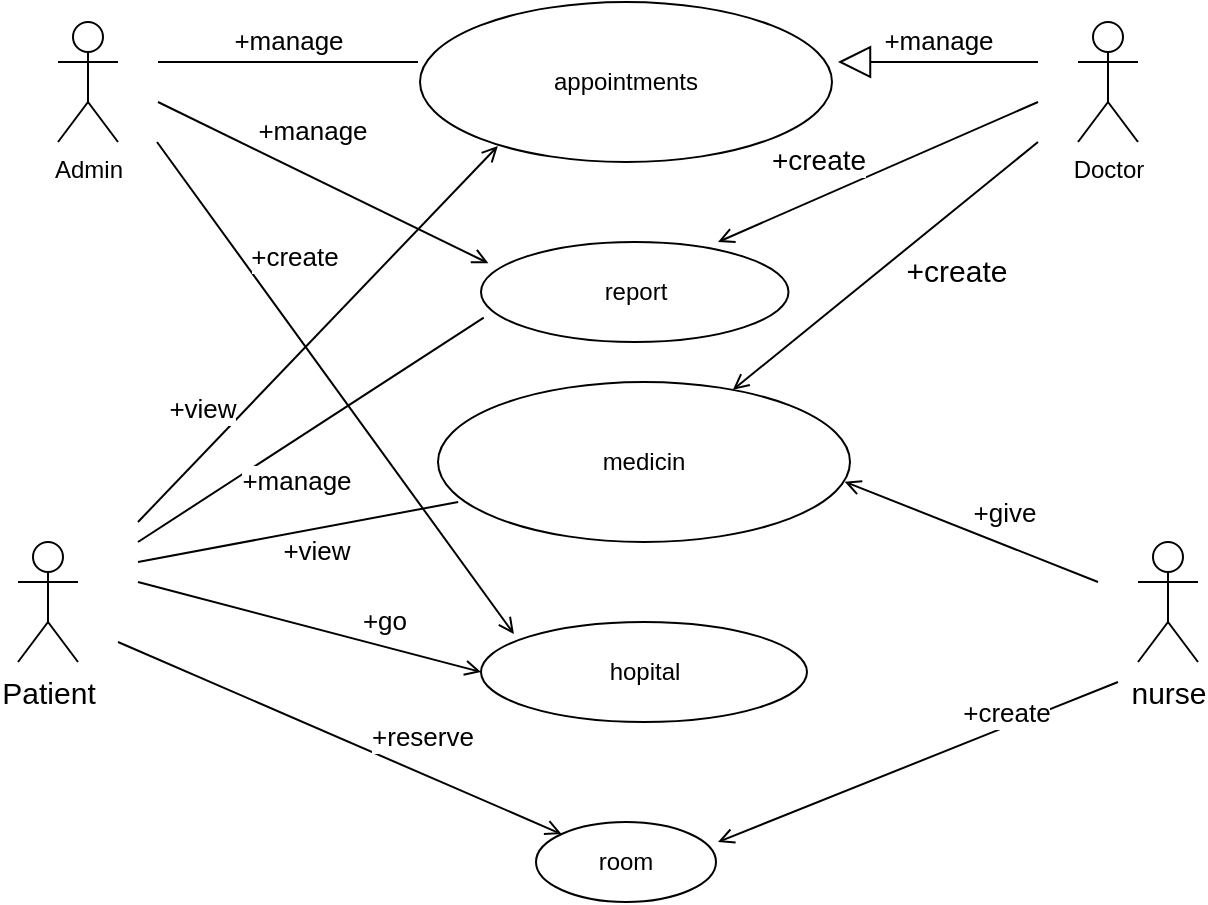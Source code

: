 <mxfile version="20.8.21" type="device"><diagram id="5h8kiCcxnDxzgNCk_UyF" name="Trang-1"><mxGraphModel dx="1434" dy="707" grid="1" gridSize="10" guides="1" tooltips="1" connect="1" arrows="1" fold="1" page="1" pageScale="1" pageWidth="827" pageHeight="1169" math="0" shadow="0"><root><mxCell id="0"/><mxCell id="1" parent="0"/><mxCell id="VGfZbVy9WHX7Basg84qF-1" value="appointments" style="ellipse;whiteSpace=wrap;html=1;" parent="1" vertex="1"><mxGeometry x="311" y="50" width="206" height="80" as="geometry"/></mxCell><mxCell id="VGfZbVy9WHX7Basg84qF-2" value="Doctor" style="shape=umlActor;verticalLabelPosition=bottom;verticalAlign=top;html=1;outlineConnect=0;" parent="1" vertex="1"><mxGeometry x="640" y="60" width="30" height="60" as="geometry"/></mxCell><mxCell id="VGfZbVy9WHX7Basg84qF-3" value="+create" style="endArrow=open;html=1;rounded=0;labelPosition=center;verticalLabelPosition=top;align=center;verticalAlign=bottom;textDirection=ltr;fontSize=14;endFill=0;" parent="1" edge="1"><mxGeometry x="0.338" y="-7" width="50" height="50" relative="1" as="geometry"><mxPoint x="620" y="100" as="sourcePoint"/><mxPoint x="460" y="170" as="targetPoint"/><mxPoint as="offset"/></mxGeometry></mxCell><mxCell id="VGfZbVy9WHX7Basg84qF-4" value="+create" style="endArrow=open;html=1;rounded=0;labelPosition=center;verticalLabelPosition=bottom;align=center;verticalAlign=top;fontSize=15;endFill=0;" parent="1" target="VGfZbVy9WHX7Basg84qF-16" edge="1"><mxGeometry x="-0.357" y="12" width="50" height="50" relative="1" as="geometry"><mxPoint x="620" y="120" as="sourcePoint"/><mxPoint x="520" y="210" as="targetPoint"/><mxPoint as="offset"/></mxGeometry></mxCell><mxCell id="VGfZbVy9WHX7Basg84qF-5" value="+manage" style="endArrow=block;html=1;rounded=0;endFill=0;endSize=14;labelPosition=center;verticalLabelPosition=top;align=center;verticalAlign=bottom;fontSize=13;" parent="1" edge="1"><mxGeometry width="50" height="50" relative="1" as="geometry"><mxPoint x="620" y="80" as="sourcePoint"/><mxPoint x="520" y="80" as="targetPoint"/></mxGeometry></mxCell><mxCell id="VGfZbVy9WHX7Basg84qF-6" value="report" style="ellipse;whiteSpace=wrap;html=1;" parent="1" vertex="1"><mxGeometry x="341.5" y="170" width="153.75" height="50" as="geometry"/></mxCell><mxCell id="VGfZbVy9WHX7Basg84qF-7" value="Admin" style="shape=umlActor;verticalLabelPosition=bottom;verticalAlign=top;html=1;outlineConnect=0;" parent="1" vertex="1"><mxGeometry x="130" y="60" width="30" height="60" as="geometry"/></mxCell><mxCell id="VGfZbVy9WHX7Basg84qF-12" value="+manage" style="endArrow=none;html=1;rounded=0;endFill=0;labelPosition=center;verticalLabelPosition=top;align=center;verticalAlign=bottom;fontSize=13;" parent="1" edge="1"><mxGeometry width="50" height="50" relative="1" as="geometry"><mxPoint x="310" y="80" as="sourcePoint"/><mxPoint x="180" y="80" as="targetPoint"/></mxGeometry></mxCell><mxCell id="VGfZbVy9WHX7Basg84qF-13" value="+manage" style="endArrow=open;html=1;rounded=0;labelPosition=center;verticalLabelPosition=top;align=center;verticalAlign=bottom;horizontal=1;fontSize=13;endFill=0;entryX=0.024;entryY=0.212;entryDx=0;entryDy=0;entryPerimeter=0;" parent="1" target="VGfZbVy9WHX7Basg84qF-6" edge="1"><mxGeometry x="-0.131" y="11" width="50" height="50" relative="1" as="geometry"><mxPoint x="180" y="100" as="sourcePoint"/><mxPoint x="330" y="170" as="targetPoint"/><mxPoint as="offset"/></mxGeometry></mxCell><mxCell id="VGfZbVy9WHX7Basg84qF-16" value="medicin" style="ellipse;whiteSpace=wrap;html=1;" parent="1" vertex="1"><mxGeometry x="320" y="240" width="206" height="80" as="geometry"/></mxCell><mxCell id="VGfZbVy9WHX7Basg84qF-17" value="Patient" style="shape=umlActor;verticalLabelPosition=bottom;verticalAlign=top;html=1;outlineConnect=0;fontSize=15;" parent="1" vertex="1"><mxGeometry x="110" y="320" width="30" height="60" as="geometry"/></mxCell><mxCell id="VGfZbVy9WHX7Basg84qF-19" value="hopital" style="ellipse;whiteSpace=wrap;html=1;" parent="1" vertex="1"><mxGeometry x="341.5" y="360" width="163" height="50" as="geometry"/></mxCell><mxCell id="VGfZbVy9WHX7Basg84qF-21" value="+create" style="endArrow=open;html=1;rounded=0;labelPosition=center;verticalLabelPosition=top;align=center;verticalAlign=bottom;horizontal=1;fontSize=13;endFill=0;entryX=0.101;entryY=0.12;entryDx=0;entryDy=0;entryPerimeter=0;" parent="1" target="VGfZbVy9WHX7Basg84qF-19" edge="1"><mxGeometry x="-0.37" y="15" width="50" height="50" relative="1" as="geometry"><mxPoint x="179.5" y="120" as="sourcePoint"/><mxPoint x="360" y="350" as="targetPoint"/><mxPoint as="offset"/></mxGeometry></mxCell><mxCell id="VGfZbVy9WHX7Basg84qF-22" value="+view" style="endArrow=open;html=1;rounded=0;labelPosition=center;verticalLabelPosition=top;align=center;verticalAlign=bottom;horizontal=1;fontSize=13;endFill=0;entryX=0.189;entryY=0.9;entryDx=0;entryDy=0;entryPerimeter=0;" parent="1" target="VGfZbVy9WHX7Basg84qF-1" edge="1"><mxGeometry x="-0.578" y="9" width="50" height="50" relative="1" as="geometry"><mxPoint x="170" y="310" as="sourcePoint"/><mxPoint x="340" y="140" as="targetPoint"/><mxPoint as="offset"/></mxGeometry></mxCell><mxCell id="VGfZbVy9WHX7Basg84qF-23" value="+manage" style="endArrow=none;html=1;rounded=0;endFill=0;labelPosition=center;verticalLabelPosition=top;align=center;verticalAlign=bottom;fontSize=13;exitX=0.009;exitY=0.756;exitDx=0;exitDy=0;exitPerimeter=0;" parent="1" source="VGfZbVy9WHX7Basg84qF-6" edge="1"><mxGeometry x="0.254" y="26" width="50" height="50" relative="1" as="geometry"><mxPoint x="240" y="320" as="sourcePoint"/><mxPoint x="170" y="320" as="targetPoint"/><mxPoint as="offset"/></mxGeometry></mxCell><mxCell id="VGfZbVy9WHX7Basg84qF-25" value="room" style="ellipse;whiteSpace=wrap;html=1;" parent="1" vertex="1"><mxGeometry x="369" y="460" width="90" height="40" as="geometry"/></mxCell><mxCell id="VGfZbVy9WHX7Basg84qF-26" value="nurse" style="shape=umlActor;verticalLabelPosition=bottom;verticalAlign=top;html=1;outlineConnect=0;fontSize=15;" parent="1" vertex="1"><mxGeometry x="670" y="320" width="30" height="60" as="geometry"/></mxCell><mxCell id="VGfZbVy9WHX7Basg84qF-28" value="+view" style="endArrow=none;html=1;rounded=0;endFill=0;labelPosition=center;verticalLabelPosition=top;align=center;verticalAlign=bottom;fontSize=13;exitX=0.049;exitY=0.75;exitDx=0;exitDy=0;exitPerimeter=0;" parent="1" source="VGfZbVy9WHX7Basg84qF-16" edge="1"><mxGeometry x="-0.064" y="21" width="50" height="50" relative="1" as="geometry"><mxPoint x="346.253" y="230.0" as="sourcePoint"/><mxPoint x="170" y="330" as="targetPoint"/><mxPoint as="offset"/></mxGeometry></mxCell><mxCell id="VGfZbVy9WHX7Basg84qF-29" value="+go" style="endArrow=open;html=1;rounded=0;labelPosition=center;verticalLabelPosition=top;align=center;verticalAlign=bottom;horizontal=1;fontSize=13;endFill=0;entryX=0;entryY=0.5;entryDx=0;entryDy=0;" parent="1" target="VGfZbVy9WHX7Basg84qF-19" edge="1"><mxGeometry x="0.43" y="2" width="50" height="50" relative="1" as="geometry"><mxPoint x="170" y="340" as="sourcePoint"/><mxPoint x="336.998" y="430" as="targetPoint"/><mxPoint as="offset"/></mxGeometry></mxCell><mxCell id="VGfZbVy9WHX7Basg84qF-30" value="+reserve" style="endArrow=open;html=1;rounded=0;labelPosition=center;verticalLabelPosition=top;align=center;verticalAlign=bottom;horizontal=1;fontSize=13;endFill=0;" parent="1" target="VGfZbVy9WHX7Basg84qF-25" edge="1"><mxGeometry x="0.343" y="7" width="50" height="50" relative="1" as="geometry"><mxPoint x="160" y="370" as="sourcePoint"/><mxPoint x="336.998" y="430" as="targetPoint"/><mxPoint as="offset"/></mxGeometry></mxCell><mxCell id="VGfZbVy9WHX7Basg84qF-32" value="+create" style="endArrow=open;html=1;rounded=0;labelPosition=center;verticalLabelPosition=top;align=center;verticalAlign=bottom;horizontal=1;fontSize=13;endFill=0;entryX=1.011;entryY=0.25;entryDx=0;entryDy=0;entryPerimeter=0;" parent="1" target="VGfZbVy9WHX7Basg84qF-25" edge="1"><mxGeometry x="-0.44" y="4" width="50" height="50" relative="1" as="geometry"><mxPoint x="660" y="390" as="sourcePoint"/><mxPoint x="470" y="480" as="targetPoint"/><mxPoint x="-1" as="offset"/></mxGeometry></mxCell><mxCell id="VGfZbVy9WHX7Basg84qF-35" value="+give" style="endArrow=open;html=1;rounded=0;labelPosition=center;verticalLabelPosition=top;align=center;verticalAlign=bottom;horizontal=1;fontSize=13;endFill=0;entryX=0.987;entryY=0.623;entryDx=0;entryDy=0;entryPerimeter=0;" parent="1" target="VGfZbVy9WHX7Basg84qF-16" edge="1"><mxGeometry x="-0.22" y="-5" width="50" height="50" relative="1" as="geometry"><mxPoint x="650" y="340" as="sourcePoint"/><mxPoint x="787.0" y="370" as="targetPoint"/><mxPoint as="offset"/></mxGeometry></mxCell></root></mxGraphModel></diagram></mxfile>